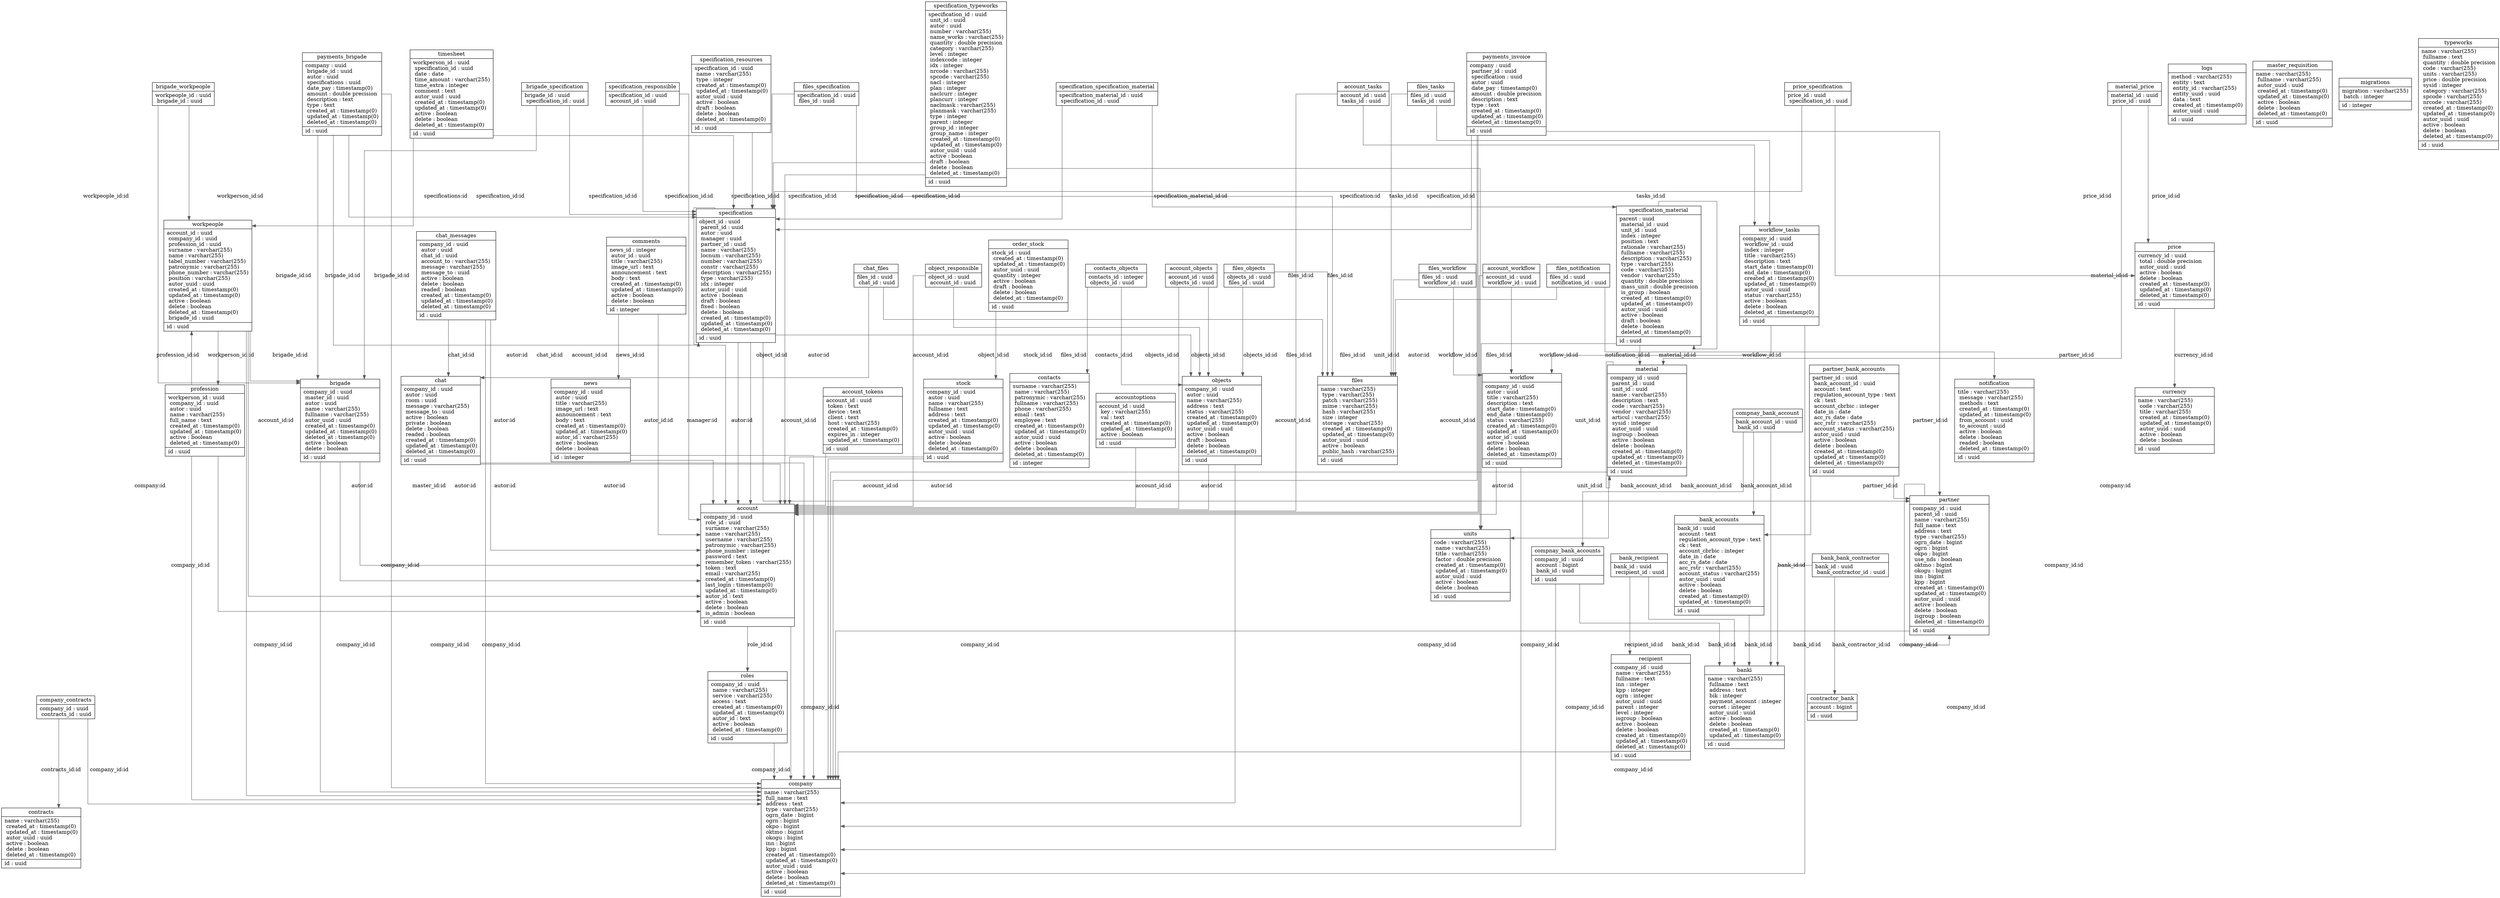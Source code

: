 digraph "back" {

splines  = ortho;
fontname = "Inconsolata";

node [colorscheme = ylgnbu4];
edge [colorscheme = dark28, dir = both];

account                              [shape = record, label = "{ account |  company_id : uuid\l  role_id : uuid\l  surname : varchar(255)\l  name : varchar(255)\l  username : varchar(255)\l  patronymic : varchar(255)\l  phone_number : integer\l  password : text\l  remember_token : varchar(255)\l  token : text\l  email : varchar(255)\l  created_at : timestamp(0)\l  last_login : timestamp(0)\l  updated_at : timestamp(0)\l  autor_id : text\l  active : boolean\l  delete : boolean\l  is_admin : boolean\l| id : uuid\l }"];
account_objects                      [shape = record, label = "{ account_objects |  account_id : uuid\l  objects_id : uuid\l }"];
account_tasks                        [shape = record, label = "{ account_tasks |  account_id : uuid\l  tasks_id : uuid\l }"];
account_tokens                       [shape = record, label = "{ account_tokens |  account_id : uuid\l  token : text\l  device : text\l  client : text\l  host : varchar(255)\l  created_at : timestamp(0)\l  expires_in : integer\l  updated_at : timestamp(0)\l| id : uuid\l }"];
account_workflow                     [shape = record, label = "{ account_workflow |  account_id : uuid\l  workflow_id : uuid\l }"];
accountoptions                       [shape = record, label = "{ accountoptions |  account_id : uuid\l  key : varchar(255)\l  val : text\l  created_at : timestamp(0)\l  updated_at : timestamp(0)\l  active : boolean\l| id : uuid\l }"];
bank_accounts                        [shape = record, label = "{ bank_accounts |  bank_id : uuid\l  account : text\l  regulation_account_type : text\l  ck : text\l  account_cbrbic : integer\l  date_in : date\l  acc_rs_date : date\l  acc_rstr : varchar(255)\l  account_status : varchar(255)\l  autor_uuid : uuid\l  active : boolean\l  delete : boolean\l  created_at : timestamp(0)\l  updated_at : timestamp(0)\l| id : uuid\l }"];
bank_bank_contractor                 [shape = record, label = "{ bank_bank_contractor |  bank_id : uuid\l  bank_contractor_id : uuid\l }"];
bank_recipient                       [shape = record, label = "{ bank_recipient |  bank_id : uuid\l  recipient_id : uuid\l }"];
banki                                [shape = record, label = "{ banki |  name : varchar(255)\l  fullname : text\l  address : text\l  bik : integer\l  payment_account : integer\l  corset : integer\l  autor_uuid : uuid\l  active : boolean\l  delete : boolean\l  created_at : timestamp(0)\l  updated_at : timestamp(0)\l| id : uuid\l }"];
brigade                              [shape = record, label = "{ brigade |  company_id : uuid\l  master_id : uuid\l  autor : uuid\l  name : varchar(255)\l  fullname : varchar(255)\l  autor_uuid : uuid\l  created_at : timestamp(0)\l  updated_at : timestamp(0)\l  deleted_at : timestamp(0)\l  active : boolean\l  delete : boolean\l| id : uuid\l }"];
brigade_specification                [shape = record, label = "{ brigade_specification |  brigade_id : uuid\l  specification_id : uuid\l }"];
brigade_workpeople                   [shape = record, label = "{ brigade_workpeople |  workpeople_id : uuid\l  brigade_id : uuid\l }"];
chat                                 [shape = record, label = "{ chat |  company_id : uuid\l  autor : uuid\l  room : uuid\l  message : varchar(255)\l  message_to : uuid\l  active : boolean\l  private : boolean\l  delete : boolean\l  readed : boolean\l  created_at : timestamp(0)\l  updated_at : timestamp(0)\l  deleted_at : timestamp(0)\l| id : uuid\l }"];
chat_files                           [shape = record, label = "{ chat_files |  files_id : uuid\l  chat_id : uuid\l }"];
chat_messages                        [shape = record, label = "{ chat_messages |  company_id : uuid\l  autor : uuid\l  chat_id : uuid\l  account_to : varchar(255)\l  message : varchar(255)\l  message_to : uuid\l  active : boolean\l  delete : boolean\l  readed : boolean\l  created_at : timestamp(0)\l  updated_at : timestamp(0)\l  deleted_at : timestamp(0)\l| id : uuid\l }"];
comments                             [shape = record, label = "{ comments |  news_id : integer\l  autor_id : uuid\l  title : varchar(255)\l  image_url : text\l  announcement : text\l  body : text\l  created_at : timestamp(0)\l  updated_at : timestamp(0)\l  active : boolean\l  delete : boolean\l| id : integer\l }"];
company                              [shape = record, label = "{ company |  name : varchar(255)\l  full_name : text\l  address : text\l  type : varchar(255)\l  ogrn_date : bigint\l  ogrn : bigint\l  okpo : bigint\l  oktmo : bigint\l  okogu : bigint\l  inn : bigint\l  kpp : bigint\l  created_at : timestamp(0)\l  updated_at : timestamp(0)\l  autor_uuid : uuid\l  active : boolean\l  delete : boolean\l  deleted_at : timestamp(0)\l| id : uuid\l }"];
company_contracts                    [shape = record, label = "{ company_contracts |  company_id : uuid\l  contracts_id : uuid\l }"];
compnay_bank_account                 [shape = record, label = "{ compnay_bank_account |  bank_account_id : uuid\l  bank_id : uuid\l }"];
compnay_bank_accounts                [shape = record, label = "{ compnay_bank_accounts |  company_id : uuid\l  account : bigint\l  bank_id : uuid\l| id : uuid\l }"];
contacts                             [shape = record, label = "{ contacts |  surname : varchar(255)\l  name : varchar(255)\l  patronymic : varchar(255)\l  fullname : varchar(255)\l  phone : varchar(255)\l  email : text\l  employee : text\l  created_at : timestamp(0)\l  updated_at : timestamp(0)\l  autor_uuid : uuid\l  active : boolean\l  delete : boolean\l  deleted_at : timestamp(0)\l| id : integer\l }"];
contacts_objects                     [shape = record, label = "{ contacts_objects |  contacts_id : integer\l  objects_id : uuid\l }"];
contractor_bank                      [shape = record, label = "{ contractor_bank |  account : bigint\l| id : uuid\l }"];
contracts                            [shape = record, label = "{ contracts |  name : varchar(255)\l  created_at : timestamp(0)\l  updated_at : timestamp(0)\l  autor_uuid : uuid\l  active : boolean\l  delete : boolean\l  deleted_at : timestamp(0)\l| id : uuid\l }"];
currency                             [shape = record, label = "{ currency |  name : varchar(255)\l  code : varchar(255)\l  title : varchar(255)\l  created_at : timestamp(0)\l  updated_at : timestamp(0)\l  autor_uuid : uuid\l  active : boolean\l  delete : boolean\l| id : uuid\l }"];
files                                [shape = record, label = "{ files |  name : varchar(255)\l  type : varchar(255)\l  patch : varchar(255)\l  mime : varchar(255)\l  hash : varchar(255)\l  size : integer\l  storage : varchar(255)\l  created_at : timestamp(0)\l  updated_at : timestamp(0)\l  autor_uuid : uuid\l  active : boolean\l  public_hash : varchar(255)\l| id : uuid\l }"];
files_notification                   [shape = record, label = "{ files_notification |  files_id : uuid\l  notification_id : uuid\l }"];
files_objects                        [shape = record, label = "{ files_objects |  objects_id : uuid\l  files_id : uuid\l }"];
files_specification                  [shape = record, label = "{ files_specification |  specification_id : uuid\l  files_id : uuid\l }"];
files_tasks                          [shape = record, label = "{ files_tasks |  files_id : uuid\l  tasks_id : uuid\l }"];
files_workflow                       [shape = record, label = "{ files_workflow |  files_id : uuid\l  workflow_id : uuid\l }"];
logs                                 [shape = record, label = "{ logs |  method : varchar(255)\l  entity : text\l  entity_id : varchar(255)\l  entity_uuid : uuid\l  data : text\l  created_at : timestamp(0)\l  autor_uuid : uuid\l| id : uuid\l }"];
master_requisition                   [shape = record, label = "{ master_requisition |  name : varchar(255)\l  fullname : varchar(255)\l  autor_uuid : uuid\l  created_at : timestamp(0)\l  updated_at : timestamp(0)\l  active : boolean\l  delete : boolean\l  deleted_at : timestamp(0)\l| id : uuid\l }"];
material                             [shape = record, label = "{ material |  company_id : uuid\l  parent_id : uuid\l  unit_id : uuid\l  name : varchar(255)\l  description : text\l  code : varchar(255)\l  vendor : varchar(255)\l  articul : varchar(255)\l  sysid : integer\l  autor_uuid : uuid\l  isgroup : boolean\l  active : boolean\l  delete : boolean\l  created_at : timestamp(0)\l  updated_at : timestamp(0)\l  deleted_at : timestamp(0)\l| id : uuid\l }"];
material_price                       [shape = record, label = "{ material_price |  material_id : uuid\l  price_id : uuid\l }"];
migrations                           [shape = record, label = "{ migrations |  migration : varchar(255)\l  batch : integer\l| id : integer\l }"];
news                                 [shape = record, label = "{ news |  company_id : uuid\l  autor : uuid\l  title : varchar(255)\l  image_url : text\l  announcement : text\l  body : text\l  created_at : timestamp(0)\l  updated_at : timestamp(0)\l  autor_id : varchar(255)\l  active : boolean\l  delete : boolean\l| id : integer\l }"];
notification                         [shape = record, label = "{ notification |  title : varchar(255)\l  message : varchar(255)\l  methods : text\l  created_at : timestamp(0)\l  updated_at : timestamp(0)\l  from_account : uuid\l  to_account : uuid\l  active : boolean\l  delete : boolean\l  readed : boolean\l  deleted_at : timestamp(0)\l| id : uuid\l }"];
object_responsible                   [shape = record, label = "{ object_responsible |  object_id : uuid\l  account_id : uuid\l }"];
objects                              [shape = record, label = "{ objects |  company_id : uuid\l  autor : uuid\l  name : varchar(255)\l  address : text\l  status : varchar(255)\l  created_at : timestamp(0)\l  updated_at : timestamp(0)\l  autor_uuid : uuid\l  active : boolean\l  draft : boolean\l  delete : boolean\l  deleted_at : timestamp(0)\l| id : uuid\l }"];
order_stock                          [shape = record, label = "{ order_stock |  stock_id : uuid\l  created_at : timestamp(0)\l  updated_at : timestamp(0)\l  autor_uuid : uuid\l  quantity : integer\l  active : boolean\l  draft : boolean\l  delete : boolean\l  deleted_at : timestamp(0)\l| id : uuid\l }"];
partner                              [shape = record, label = "{ partner |  company_id : uuid\l  parent_id : uuid\l  name : varchar(255)\l  full_name : text\l  address : text\l  type : varchar(255)\l  ogrn_date : bigint\l  ogrn : bigint\l  okpo : bigint\l  use_nds : boolean\l  oktmo : bigint\l  okogu : bigint\l  inn : bigint\l  kpp : bigint\l  created_at : timestamp(0)\l  updated_at : timestamp(0)\l  autor_uuid : uuid\l  active : boolean\l  delete : boolean\l  isgroup : boolean\l  deleted_at : timestamp(0)\l| id : uuid\l }"];
partner_bank_accounts                [shape = record, label = "{ partner_bank_accounts |  partner_id : uuid\l  bank_account_id : uuid\l  account : text\l  regulation_account_type : text\l  ck : text\l  account_cbrbic : integer\l  date_in : date\l  acc_rs_date : date\l  acc_rstr : varchar(255)\l  account_status : varchar(255)\l  autor_uuid : uuid\l  active : boolean\l  delete : boolean\l  created_at : timestamp(0)\l  updated_at : timestamp(0)\l  deleted_at : timestamp(0)\l| id : uuid\l }"];
payments_brigade                     [shape = record, label = "{ payments_brigade |  company : uuid\l  brigade_id : uuid\l  autor : uuid\l  specifications : uuid\l  date_pay : timestamp(0)\l  amount : double precision\l  description : text\l  type : text\l  created_at : timestamp(0)\l  updated_at : timestamp(0)\l  deleted_at : timestamp(0)\l| id : uuid\l }"];
payments_invoice                     [shape = record, label = "{ payments_invoice |  company : uuid\l  partner_id : uuid\l  specification : uuid\l  autor : uuid\l  date_pay : timestamp(0)\l  amount : double precision\l  description : text\l  type : text\l  created_at : timestamp(0)\l  updated_at : timestamp(0)\l  deleted_at : timestamp(0)\l| id : uuid\l }"];
price                                [shape = record, label = "{ price |  currency_id : uuid\l  total : double precision\l  autor_uuid : uuid\l  active : boolean\l  delete : boolean\l  created_at : timestamp(0)\l  updated_at : timestamp(0)\l  deleted_at : timestamp(0)\l| id : uuid\l }"];
price_specification                  [shape = record, label = "{ price_specification |  price_id : uuid\l  specification_id : uuid\l }"];
profession                           [shape = record, label = "{ profession |  workperson_id : uuid\l  company_id : uuid\l  autor : uuid\l  name : varchar(255)\l  full_name : text\l  created_at : timestamp(0)\l  updated_at : timestamp(0)\l  active : boolean\l  deleted_at : timestamp(0)\l| id : uuid\l }"];
recipient                            [shape = record, label = "{ recipient |  company_id : uuid\l  name : varchar(255)\l  fullname : text\l  inn : integer\l  kpp : integer\l  ogrn : integer\l  autor_uuid : uuid\l  parent : integer\l  level : integer\l  isgroup : boolean\l  active : boolean\l  delete : boolean\l  created_at : timestamp(0)\l  updated_at : timestamp(0)\l  deleted_at : timestamp(0)\l| id : uuid\l }"];
roles                                [shape = record, label = "{ roles |  company_id : uuid\l  name : varchar(255)\l  service : varchar(255)\l  access : text\l  created_at : timestamp(0)\l  updated_at : timestamp(0)\l  autor_id : text\l  active : boolean\l  deleted_at : timestamp(0)\l| id : uuid\l }"];
specification                        [shape = record, label = "{ specification |  object_id : uuid\l  parent_id : uuid\l  autor : uuid\l  manager : uuid\l  partner_id : uuid\l  name : varchar(255)\l  locnum : varchar(255)\l  number : varchar(255)\l  constr : varchar(255)\l  description : varchar(255)\l  type : varchar(255)\l  idx : integer\l  autor_uuid : uuid\l  active : boolean\l  draft : boolean\l  fixed : boolean\l  delete : boolean\l  created_at : timestamp(0)\l  updated_at : timestamp(0)\l  deleted_at : timestamp(0)\l| id : uuid\l }"];
specification_material               [shape = record, label = "{ specification_material |  parent : uuid\l  material_id : uuid\l  unit_id : uuid\l  index : integer\l  position : text\l  rationale : varchar(255)\l  fullname : varchar(255)\l  description : varchar(255)\l  type : varchar(255)\l  code : varchar(255)\l  vendor : varchar(255)\l  quantity : double precision\l  mass_unit : double precision\l  is_group : boolean\l  created_at : timestamp(0)\l  updated_at : timestamp(0)\l  autor_uuid : uuid\l  active : boolean\l  draft : boolean\l  delete : boolean\l  deleted_at : timestamp(0)\l| id : uuid\l }"];
specification_resources              [shape = record, label = "{ specification_resources |  specification_id : uuid\l  name : varchar(255)\l  type : integer\l  created_at : timestamp(0)\l  updated_at : timestamp(0)\l  autor_uuid : uuid\l  active : boolean\l  draft : boolean\l  delete : boolean\l  deleted_at : timestamp(0)\l| id : uuid\l }"];
specification_responsible            [shape = record, label = "{ specification_responsible |  specification_id : uuid\l  account_id : uuid\l }"];
specification_specification_material [shape = record, label = "{ specification_specification_material |  specification_material_id : uuid\l  specification_id : uuid\l }"];
specification_typeworks              [shape = record, label = "{ specification_typeworks |  specification_id : uuid\l  unit_id : uuid\l  autor : uuid\l  number : varchar(255)\l  name_works : varchar(255)\l  quantity : double precision\l  category : varchar(255)\l  level : integer\l  indexcode : integer\l  idx : integer\l  nrcode : varchar(255)\l  spcode : varchar(255)\l  nacl : integer\l  plan : integer\l  naclcurr : integer\l  plancurr : integer\l  naclmask : varchar(255)\l  planmask : varchar(255)\l  type : integer\l  parent : integer\l  group_id : integer\l  group_name : integer\l  created_at : timestamp(0)\l  updated_at : timestamp(0)\l  autor_uuid : uuid\l  active : boolean\l  draft : boolean\l  delete : boolean\l  deleted_at : timestamp(0)\l| id : uuid\l }"];
stock                                [shape = record, label = "{ stock |  company_id : uuid\l  autor : uuid\l  name : varchar(255)\l  fullname : text\l  address : text\l  created_at : timestamp(0)\l  updated_at : timestamp(0)\l  autor_uuid : uuid\l  active : boolean\l  delete : boolean\l  deleted_at : timestamp(0)\l| id : uuid\l }"];
timesheet                            [shape = record, label = "{ timesheet |  workperson_id : uuid\l  specification_id : uuid\l  date : date\l  time_amount : varchar(255)\l  time_extra : integer\l  comment : text\l  autor_uuid : uuid\l  created_at : timestamp(0)\l  updated_at : timestamp(0)\l  active : boolean\l  delete : boolean\l  deleted_at : timestamp(0)\l| id : uuid\l }"];
typeworks                            [shape = record, label = "{ typeworks |  name : varchar(255)\l  fullname : text\l  quantity : double precision\l  code : varchar(255)\l  units : varchar(255)\l  price : double precision\l  sysid : integer\l  category : varchar(255)\l  spcode : varchar(255)\l  nrcode : varchar(255)\l  created_at : timestamp(0)\l  updated_at : timestamp(0)\l  autor_uuid : uuid\l  active : boolean\l  delete : boolean\l  deleted_at : timestamp(0)\l| id : uuid\l }"];
units                                [shape = record, label = "{ units |  code : varchar(255)\l  name : varchar(255)\l  title : varchar(255)\l  factor : double precision\l  created_at : timestamp(0)\l  updated_at : timestamp(0)\l  autor_uuid : uuid\l  active : boolean\l  delete : boolean\l| id : uuid\l }"];
workflow                             [shape = record, label = "{ workflow |  company_id : uuid\l  autor : uuid\l  title : varchar(255)\l  description : text\l  start_date : timestamp(0)\l  end_date : timestamp(0)\l  status : varchar(255)\l  created_at : timestamp(0)\l  updated_at : timestamp(0)\l  autor_id : uuid\l  active : boolean\l  delete : boolean\l  deleted_at : timestamp(0)\l| id : uuid\l }"];
workflow_tasks                       [shape = record, label = "{ workflow_tasks |  company_id : uuid\l  workflow_id : uuid\l  index : integer\l  title : varchar(255)\l  description : text\l  start_date : timestamp(0)\l  end_date : timestamp(0)\l  created_at : timestamp(0)\l  updated_at : timestamp(0)\l  autor_uuid : uuid\l  status : varchar(255)\l  active : boolean\l  delete : boolean\l  deleted_at : timestamp(0)\l| id : uuid\l }"];
workpeople                           [shape = record, label = "{ workpeople |  account_id : uuid\l  company_id : uuid\l  profession_id : uuid\l  surname : varchar(255)\l  name : varchar(255)\l  tabel_number : varchar(255)\l  patronymic : varchar(255)\l  phone_number : varchar(255)\l  position : varchar(255)\l  autor_uuid : uuid\l  created_at : timestamp(0)\l  updated_at : timestamp(0)\l  active : boolean\l  delete : boolean\l  deleted_at : timestamp(0)\l  brigade_id : uuid\l| id : uuid\l }"];

account                              -> company                              [color = "#595959", style = solid , arrowtail = none    , arrowhead = normal  , taillabel = "", label = "company_id:id", headlabel = ""];
account                              -> roles                                [color = "#595959", style = solid , arrowtail = none    , arrowhead = normal  , taillabel = "", label = "role_id:id", headlabel = ""];
account_objects                      -> account                              [color = "#595959", style = solid , arrowtail = none    , arrowhead = normal  , taillabel = "", label = "account_id:id", headlabel = ""];
account_objects                      -> objects                              [color = "#595959", style = solid , arrowtail = none    , arrowhead = normal  , taillabel = "", label = "objects_id:id", headlabel = ""];
account_tasks                        -> account                              [color = "#595959", style = solid , arrowtail = none    , arrowhead = normal  , taillabel = "", label = "account_id:id", headlabel = ""];
account_tasks                        -> workflow_tasks                       [color = "#595959", style = solid , arrowtail = none    , arrowhead = normal  , taillabel = "", label = "tasks_id:id", headlabel = ""];
account_tokens                       -> account                              [color = "#595959", style = solid , arrowtail = none    , arrowhead = normal  , taillabel = "", label = "account_id:id", headlabel = ""];
account_workflow                     -> account                              [color = "#595959", style = solid , arrowtail = none    , arrowhead = normal  , taillabel = "", label = "account_id:id", headlabel = ""];
account_workflow                     -> workflow                             [color = "#595959", style = solid , arrowtail = none    , arrowhead = normal  , taillabel = "", label = "workflow_id:id", headlabel = ""];
accountoptions                       -> account                              [color = "#595959", style = solid , arrowtail = none    , arrowhead = normal  , taillabel = "", label = "account_id:id", headlabel = ""];
bank_accounts                        -> banki                                [color = "#595959", style = solid , arrowtail = none    , arrowhead = normal  , taillabel = "", label = "bank_id:id", headlabel = ""];
bank_bank_contractor                 -> banki                                [color = "#595959", style = solid , arrowtail = none    , arrowhead = normal  , taillabel = "", label = "bank_id:id", headlabel = ""];
bank_bank_contractor                 -> contractor_bank                      [color = "#595959", style = solid , arrowtail = none    , arrowhead = normal  , taillabel = "", label = "bank_contractor_id:id", headlabel = ""];
bank_recipient                       -> banki                                [color = "#595959", style = solid , arrowtail = none    , arrowhead = normal  , taillabel = "", label = "bank_id:id", headlabel = ""];
bank_recipient                       -> recipient                            [color = "#595959", style = solid , arrowtail = none    , arrowhead = normal  , taillabel = "", label = "recipient_id:id", headlabel = ""];
brigade                              -> account                              [color = "#595959", style = solid , arrowtail = none    , arrowhead = normal  , taillabel = "", label = "master_id:id", headlabel = ""];
brigade                              -> account                              [color = "#595959", style = solid , arrowtail = none    , arrowhead = normal  , taillabel = "", label = "autor:id", headlabel = ""];
brigade                              -> company                              [color = "#595959", style = solid , arrowtail = none    , arrowhead = normal  , taillabel = "", label = "company_id:id", headlabel = ""];
brigade_specification                -> brigade                              [color = "#595959", style = solid , arrowtail = none    , arrowhead = normal  , taillabel = "", label = "brigade_id:id", headlabel = ""];
brigade_specification                -> specification                        [color = "#595959", style = solid , arrowtail = none    , arrowhead = normal  , taillabel = "", label = "specification_id:id", headlabel = ""];
brigade_workpeople                   -> brigade                              [color = "#595959", style = solid , arrowtail = none    , arrowhead = normal  , taillabel = "", label = "brigade_id:id", headlabel = ""];
brigade_workpeople                   -> workpeople                           [color = "#595959", style = solid , arrowtail = none    , arrowhead = normal  , taillabel = "", label = "workpeople_id:id", headlabel = ""];
chat                                 -> account                              [color = "#595959", style = solid , arrowtail = none    , arrowhead = normal  , taillabel = "", label = "autor:id", headlabel = ""];
chat                                 -> company                              [color = "#595959", style = solid , arrowtail = none    , arrowhead = normal  , taillabel = "", label = "company_id:id", headlabel = ""];
chat_files                           -> chat                                 [color = "#595959", style = solid , arrowtail = none    , arrowhead = normal  , taillabel = "", label = "chat_id:id", headlabel = ""];
chat_files                           -> files                                [color = "#595959", style = solid , arrowtail = none    , arrowhead = normal  , taillabel = "", label = "files_id:id", headlabel = ""];
chat_messages                        -> account                              [color = "#595959", style = solid , arrowtail = none    , arrowhead = normal  , taillabel = "", label = "autor:id", headlabel = ""];
chat_messages                        -> chat                                 [color = "#595959", style = solid , arrowtail = none    , arrowhead = normal  , taillabel = "", label = "chat_id:id", headlabel = ""];
chat_messages                        -> company                              [color = "#595959", style = solid , arrowtail = none    , arrowhead = normal  , taillabel = "", label = "company_id:id", headlabel = ""];
comments                             -> account                              [color = "#595959", style = solid , arrowtail = none    , arrowhead = normal  , taillabel = "", label = "autor_id:id", headlabel = ""];
comments                             -> news                                 [color = "#595959", style = solid , arrowtail = none    , arrowhead = normal  , taillabel = "", label = "news_id:id", headlabel = ""];
company_contracts                    -> company                              [color = "#595959", style = solid , arrowtail = none    , arrowhead = normal  , taillabel = "", label = "company_id:id", headlabel = ""];
company_contracts                    -> contracts                            [color = "#595959", style = solid , arrowtail = none    , arrowhead = normal  , taillabel = "", label = "contracts_id:id", headlabel = ""];
compnay_bank_account                 -> bank_accounts                        [color = "#595959", style = solid , arrowtail = none    , arrowhead = normal  , taillabel = "", label = "bank_account_id:id", headlabel = ""];
compnay_bank_account                 -> banki                                [color = "#595959", style = solid , arrowtail = none    , arrowhead = normal  , taillabel = "", label = "bank_id:id", headlabel = ""];
compnay_bank_account                 -> compnay_bank_accounts                [color = "#595959", style = solid , arrowtail = none    , arrowhead = normal  , taillabel = "", label = "bank_account_id:id", headlabel = ""];
compnay_bank_accounts                -> banki                                [color = "#595959", style = solid , arrowtail = none    , arrowhead = normal  , taillabel = "", label = "bank_id:id", headlabel = ""];
compnay_bank_accounts                -> company                              [color = "#595959", style = solid , arrowtail = none    , arrowhead = normal  , taillabel = "", label = "company_id:id", headlabel = ""];
contacts_objects                     -> contacts                             [color = "#595959", style = solid , arrowtail = none    , arrowhead = normal  , taillabel = "", label = "contacts_id:id", headlabel = ""];
contacts_objects                     -> objects                              [color = "#595959", style = solid , arrowtail = none    , arrowhead = normal  , taillabel = "", label = "objects_id:id", headlabel = ""];
files_notification                   -> files                                [color = "#595959", style = solid , arrowtail = none    , arrowhead = normal  , taillabel = "", label = "files_id:id", headlabel = ""];
files_notification                   -> notification                         [color = "#595959", style = solid , arrowtail = none    , arrowhead = normal  , taillabel = "", label = "notification_id:id", headlabel = ""];
files_objects                        -> files                                [color = "#595959", style = solid , arrowtail = none    , arrowhead = normal  , taillabel = "", label = "files_id:id", headlabel = ""];
files_objects                        -> objects                              [color = "#595959", style = solid , arrowtail = none    , arrowhead = normal  , taillabel = "", label = "objects_id:id", headlabel = ""];
files_specification                  -> files                                [color = "#595959", style = solid , arrowtail = none    , arrowhead = normal  , taillabel = "", label = "files_id:id", headlabel = ""];
files_specification                  -> specification                        [color = "#595959", style = solid , arrowtail = none    , arrowhead = normal  , taillabel = "", label = "specification_id:id", headlabel = ""];
files_tasks                          -> files                                [color = "#595959", style = solid , arrowtail = none    , arrowhead = normal  , taillabel = "", label = "files_id:id", headlabel = ""];
files_tasks                          -> workflow_tasks                       [color = "#595959", style = solid , arrowtail = none    , arrowhead = normal  , taillabel = "", label = "tasks_id:id", headlabel = ""];
files_workflow                       -> files                                [color = "#595959", style = solid , arrowtail = none    , arrowhead = normal  , taillabel = "", label = "files_id:id", headlabel = ""];
files_workflow                       -> workflow                             [color = "#595959", style = solid , arrowtail = none    , arrowhead = normal  , taillabel = "", label = "workflow_id:id", headlabel = ""];
material                             -> company                              [color = "#595959", style = solid , arrowtail = none    , arrowhead = normal  , taillabel = "", label = "company_id:id", headlabel = ""];
material                             -> material                             [color = "#595959", style = solid , arrowtail = none    , arrowhead = normal  , taillabel = "", label = "parent_id:id", headlabel = ""];
material                             -> units                                [color = "#595959", style = solid , arrowtail = none    , arrowhead = normal  , taillabel = "", label = "unit_id:id", headlabel = ""];
material_price                       -> material                             [color = "#595959", style = solid , arrowtail = none    , arrowhead = normal  , taillabel = "", label = "material_id:id", headlabel = ""];
material_price                       -> price                                [color = "#595959", style = solid , arrowtail = none    , arrowhead = normal  , taillabel = "", label = "price_id:id", headlabel = ""];
news                                 -> account                              [color = "#595959", style = solid , arrowtail = none    , arrowhead = normal  , taillabel = "", label = "autor:id", headlabel = ""];
news                                 -> company                              [color = "#595959", style = solid , arrowtail = none    , arrowhead = normal  , taillabel = "", label = "company_id:id", headlabel = ""];
object_responsible                   -> account                              [color = "#595959", style = solid , arrowtail = none    , arrowhead = normal  , taillabel = "", label = "account_id:id", headlabel = ""];
object_responsible                   -> objects                              [color = "#595959", style = solid , arrowtail = none    , arrowhead = normal  , taillabel = "", label = "object_id:id", headlabel = ""];
objects                              -> account                              [color = "#595959", style = solid , arrowtail = none    , arrowhead = normal  , taillabel = "", label = "autor:id", headlabel = ""];
objects                              -> company                              [color = "#595959", style = solid , arrowtail = none    , arrowhead = normal  , taillabel = "", label = "company_id:id", headlabel = ""];
order_stock                          -> stock                                [color = "#595959", style = solid , arrowtail = none    , arrowhead = normal  , taillabel = "", label = "stock_id:id", headlabel = ""];
partner                              -> company                              [color = "#595959", style = solid , arrowtail = none    , arrowhead = normal  , taillabel = "", label = "company_id:id", headlabel = ""];
partner                              -> partner                              [color = "#595959", style = solid , arrowtail = none    , arrowhead = normal  , taillabel = "", label = "parent_id:id", headlabel = ""];
partner_bank_accounts                -> bank_accounts                        [color = "#595959", style = solid , arrowtail = none    , arrowhead = normal  , taillabel = "", label = "bank_account_id:id", headlabel = ""];
partner_bank_accounts                -> partner                              [color = "#595959", style = solid , arrowtail = none    , arrowhead = normal  , taillabel = "", label = "partner_id:id", headlabel = ""];
payments_brigade                     -> account                              [color = "#595959", style = solid , arrowtail = none    , arrowhead = normal  , taillabel = "", label = "autor:id", headlabel = ""];
payments_brigade                     -> brigade                              [color = "#595959", style = solid , arrowtail = none    , arrowhead = normal  , taillabel = "", label = "brigade_id:id", headlabel = ""];
payments_brigade                     -> company                              [color = "#595959", style = solid , arrowtail = none    , arrowhead = normal  , taillabel = "", label = "company:id", headlabel = ""];
payments_brigade                     -> specification                        [color = "#595959", style = solid , arrowtail = none    , arrowhead = normal  , taillabel = "", label = "specifications:id", headlabel = ""];
payments_invoice                     -> account                              [color = "#595959", style = solid , arrowtail = none    , arrowhead = normal  , taillabel = "", label = "autor:id", headlabel = ""];
payments_invoice                     -> company                              [color = "#595959", style = solid , arrowtail = none    , arrowhead = normal  , taillabel = "", label = "company:id", headlabel = ""];
payments_invoice                     -> partner                              [color = "#595959", style = solid , arrowtail = none    , arrowhead = normal  , taillabel = "", label = "partner_id:id", headlabel = ""];
payments_invoice                     -> specification                        [color = "#595959", style = solid , arrowtail = none    , arrowhead = normal  , taillabel = "", label = "specification:id", headlabel = ""];
price                                -> currency                             [color = "#595959", style = solid , arrowtail = none    , arrowhead = normal  , taillabel = "", label = "currency_id:id", headlabel = ""];
price_specification                  -> price                                [color = "#595959", style = solid , arrowtail = none    , arrowhead = normal  , taillabel = "", label = "price_id:id", headlabel = ""];
price_specification                  -> specification                        [color = "#595959", style = solid , arrowtail = none    , arrowhead = normal  , taillabel = "", label = "specification_id:id", headlabel = ""];
profession                           -> account                              [color = "#595959", style = solid , arrowtail = none    , arrowhead = normal  , taillabel = "", label = "autor:id", headlabel = ""];
profession                           -> company                              [color = "#595959", style = solid , arrowtail = none    , arrowhead = normal  , taillabel = "", label = "company_id:id", headlabel = ""];
profession                           -> workpeople                           [color = "#595959", style = solid , arrowtail = none    , arrowhead = normal  , taillabel = "", label = "workperson_id:id", headlabel = ""];
recipient                            -> company                              [color = "#595959", style = solid , arrowtail = none    , arrowhead = normal  , taillabel = "", label = "company_id:id", headlabel = ""];
roles                                -> company                              [color = "#595959", style = solid , arrowtail = none    , arrowhead = normal  , taillabel = "", label = "company_id:id", headlabel = ""];
specification                        -> account                              [color = "#595959", style = solid , arrowtail = none    , arrowhead = normal  , taillabel = "", label = "manager:id", headlabel = ""];
specification                        -> account                              [color = "#595959", style = solid , arrowtail = none    , arrowhead = normal  , taillabel = "", label = "autor:id", headlabel = ""];
specification                        -> objects                              [color = "#595959", style = solid , arrowtail = none    , arrowhead = normal  , taillabel = "", label = "object_id:id", headlabel = ""];
specification                        -> partner                              [color = "#595959", style = solid , arrowtail = none    , arrowhead = normal  , taillabel = "", label = "partner_id:id", headlabel = ""];
specification                        -> specification                        [color = "#595959", style = solid , arrowtail = none    , arrowhead = normal  , taillabel = "", label = "parent_id:id", headlabel = ""];
specification_material               -> material                             [color = "#595959", style = solid , arrowtail = none    , arrowhead = normal  , taillabel = "", label = "material_id:id", headlabel = ""];
specification_material               -> specification_material               [color = "#595959", style = solid , arrowtail = none    , arrowhead = normal  , taillabel = "", label = "parent:id", headlabel = ""];
specification_material               -> units                                [color = "#595959", style = solid , arrowtail = none    , arrowhead = normal  , taillabel = "", label = "unit_id:id", headlabel = ""];
specification_resources              -> specification                        [color = "#595959", style = solid , arrowtail = none    , arrowhead = normal  , taillabel = "", label = "specification_id:id", headlabel = ""];
specification_responsible            -> account                              [color = "#595959", style = solid , arrowtail = none    , arrowhead = normal  , taillabel = "", label = "account_id:id", headlabel = ""];
specification_responsible            -> specification                        [color = "#595959", style = solid , arrowtail = none    , arrowhead = normal  , taillabel = "", label = "specification_id:id", headlabel = ""];
specification_specification_material -> specification                        [color = "#595959", style = solid , arrowtail = none    , arrowhead = normal  , taillabel = "", label = "specification_id:id", headlabel = ""];
specification_specification_material -> specification_material               [color = "#595959", style = solid , arrowtail = none    , arrowhead = normal  , taillabel = "", label = "specification_material_id:id", headlabel = ""];
specification_typeworks              -> account                              [color = "#595959", style = solid , arrowtail = none    , arrowhead = normal  , taillabel = "", label = "autor:id", headlabel = ""];
specification_typeworks              -> specification                        [color = "#595959", style = solid , arrowtail = none    , arrowhead = normal  , taillabel = "", label = "specification_id:id", headlabel = ""];
specification_typeworks              -> units                                [color = "#595959", style = solid , arrowtail = none    , arrowhead = normal  , taillabel = "", label = "unit_id:id", headlabel = ""];
stock                                -> account                              [color = "#595959", style = solid , arrowtail = none    , arrowhead = normal  , taillabel = "", label = "autor:id", headlabel = ""];
stock                                -> company                              [color = "#595959", style = solid , arrowtail = none    , arrowhead = normal  , taillabel = "", label = "company_id:id", headlabel = ""];
timesheet                            -> specification                        [color = "#595959", style = solid , arrowtail = none    , arrowhead = normal  , taillabel = "", label = "specification_id:id", headlabel = ""];
timesheet                            -> workpeople                           [color = "#595959", style = solid , arrowtail = none    , arrowhead = normal  , taillabel = "", label = "workperson_id:id", headlabel = ""];
workflow                             -> account                              [color = "#595959", style = solid , arrowtail = none    , arrowhead = normal  , taillabel = "", label = "autor:id", headlabel = ""];
workflow                             -> company                              [color = "#595959", style = solid , arrowtail = none    , arrowhead = normal  , taillabel = "", label = "company_id:id", headlabel = ""];
workflow_tasks                       -> company                              [color = "#595959", style = solid , arrowtail = none    , arrowhead = normal  , taillabel = "", label = "company_id:id", headlabel = ""];
workflow_tasks                       -> workflow                             [color = "#595959", style = solid , arrowtail = none    , arrowhead = normal  , taillabel = "", label = "workflow_id:id", headlabel = ""];
workpeople                           -> account                              [color = "#595959", style = solid , arrowtail = none    , arrowhead = normal  , taillabel = "", label = "account_id:id", headlabel = ""];
workpeople                           -> brigade                              [color = "#595959", style = solid , arrowtail = none    , arrowhead = normal  , taillabel = "", label = "brigade_id:id", headlabel = ""];
workpeople                           -> company                              [color = "#595959", style = solid , arrowtail = none    , arrowhead = normal  , taillabel = "", label = "company_id:id", headlabel = ""];
workpeople                           -> profession                           [color = "#595959", style = solid , arrowtail = none    , arrowhead = normal  , taillabel = "", label = "profession_id:id", headlabel = ""];

}
